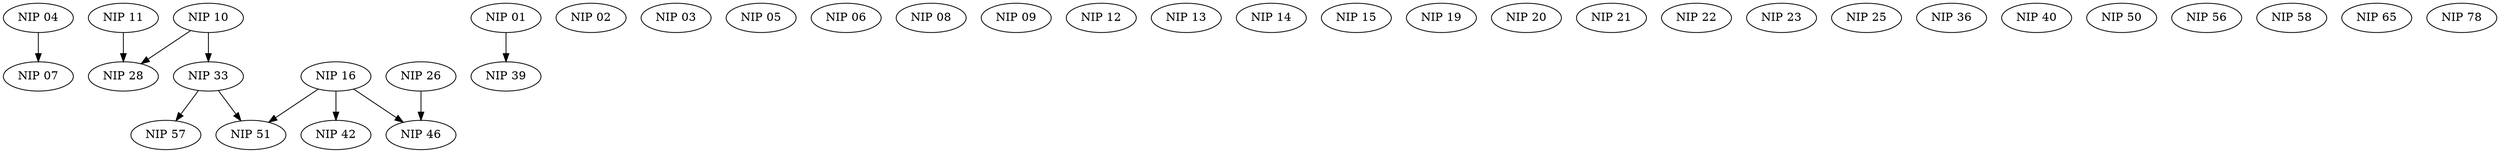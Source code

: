 digraph {

  "NIP 04" -> "NIP 07";
  "NIP 10" -> "NIP 28";
  "NIP 11" -> "NIP 28";
  "NIP 10" -> "NIP 33";
  "NIP 01" -> "NIP 39";
  "NIP 16" -> "NIP 42";
  "NIP 26" -> "NIP 46";
  "NIP 16" -> "NIP 46";
  "NIP 16" -> "NIP 51";
  "NIP 33" -> "NIP 51";
  "NIP 33" -> "NIP 57";
  "NIP 02" [label="NIP 02"];
  "NIP 03" [label="NIP 03"];
  "NIP 05" [label="NIP 05"];
  "NIP 06" [label="NIP 06"];
  "NIP 08" [label="NIP 08"];
  "NIP 09" [label="NIP 09"];
  "NIP 12" [label="NIP 12"];
  "NIP 13" [label="NIP 13"];
  "NIP 14" [label="NIP 14"];
  "NIP 15" [label="NIP 15"];
  "NIP 19" [label="NIP 19"];
  "NIP 20" [label="NIP 20"];
  "NIP 21" [label="NIP 21"];
  "NIP 22" [label="NIP 22"];
  "NIP 23" [label="NIP 23"];
  "NIP 25" [label="NIP 25"];
  "NIP 36" [label="NIP 36"];
  "NIP 40" [label="NIP 40"];
  "NIP 50" [label="NIP 50"];
  "NIP 56" [label="NIP 56"];
  "NIP 58" [label="NIP 58"];
  "NIP 65" [label="NIP 65"];
  "NIP 78" [label="NIP 78"];
}